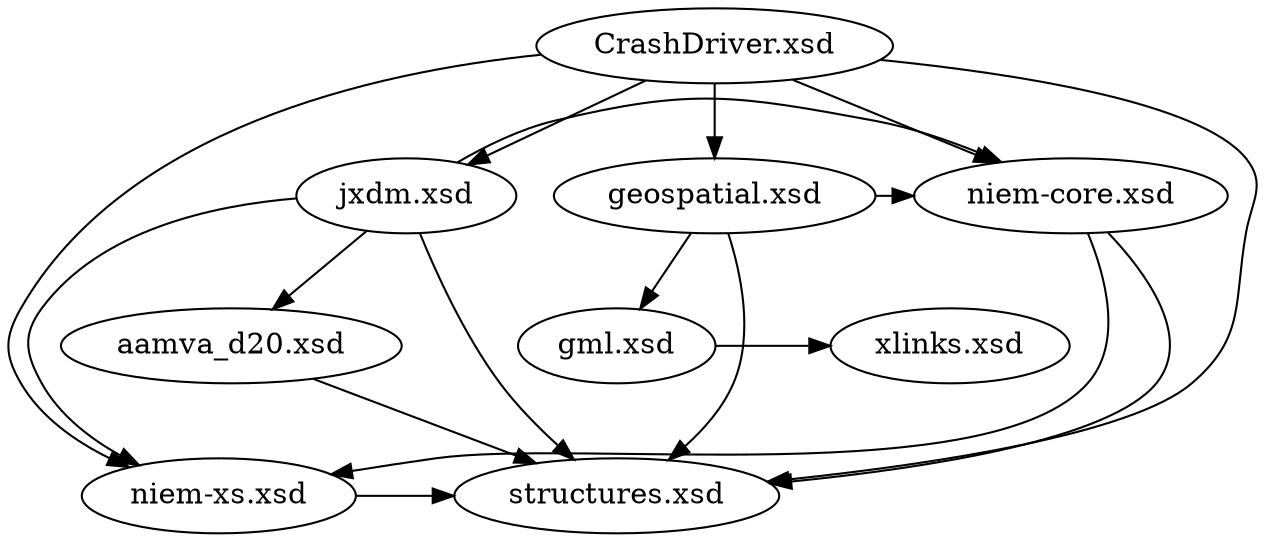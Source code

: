 digraph schemas {

	// layouts
    // layout="circo";
    layout="dot";
    
    // layout="fdp";
    // layout="neato";
    // layout="osage";
    // layout="patchwork";
    // layout="sfdp";
    // layout="twopi";

	// extension

	CrashDriver [label="CrashDriver.xsd"];
		CrashDriver -> niem_core;
		CrashDriver -> jxdm;
		CrashDriver -> geospatial;
		CrashDriver -> niem_xs;
		CrashDriver -> structures;
//		CrashDriver -> conformanceTargets [style="dashed"];

	// external
	gml [label="gml.xsd"];
		gml -> xlinks;
	xlinks [label="xlinks.xsd"];
		// none


	// utility

//	appinfo [label="appinfo.xsd"];
		// none
//	code_lists_instance [label="code-lists-instance.xsd"];
		// none
//	code_lists_schema_appinfo [label="code-lists-schema-appinfo.xsd"];
		// none
//	conformanceTargets [label="conformanceTargets.xsd"];
		// none
	structures [label="structures.xsd"];
		// none


	// core

	niem_core [label="niem-core.xsd"];
		niem_core -> niem_xs;
		niem_core -> structures;
//		niem_core -> appinfo [style="dashed"];
//		niem_core -> conformanceTargets [style="dashed"];

	// domains
	jxdm [label="jxdm.xsd"];
		jxdm -> aamva_d20;
		jxdm -> niem_core;
		jxdm -> niem_xs;
		jxdm -> structures;
//		jxdm -> appinfo [style="dashed"];
//		jxdm -> conformanceTargets [style="dashed"];

	// codes

	aamva_d20 [label="aamva_d20.xsd"];
		aamva_d20 -> structures;
//		aamva_d20 -> appinfo [style="dashed"];
//		aamva_d20 -> conformanceTargets [style="dashed"];

	// adapters

	geospatial [label="geospatial.xsd"];
		geospatial -> niem_core
		geospatial -> structures
		geospatial -> gml;

	niem_xs [label="niem-xs.xsd"];
		niem_xs -> structures;

	// ========================

{ rank="source" CrashDriver }
{ rank="same" niem_core, geospatial, jxdm }
{ rank="same" aamva_d20 }
{ rank="same" gml, xlinks }
{ rank="same" structures, niem_xs }

}